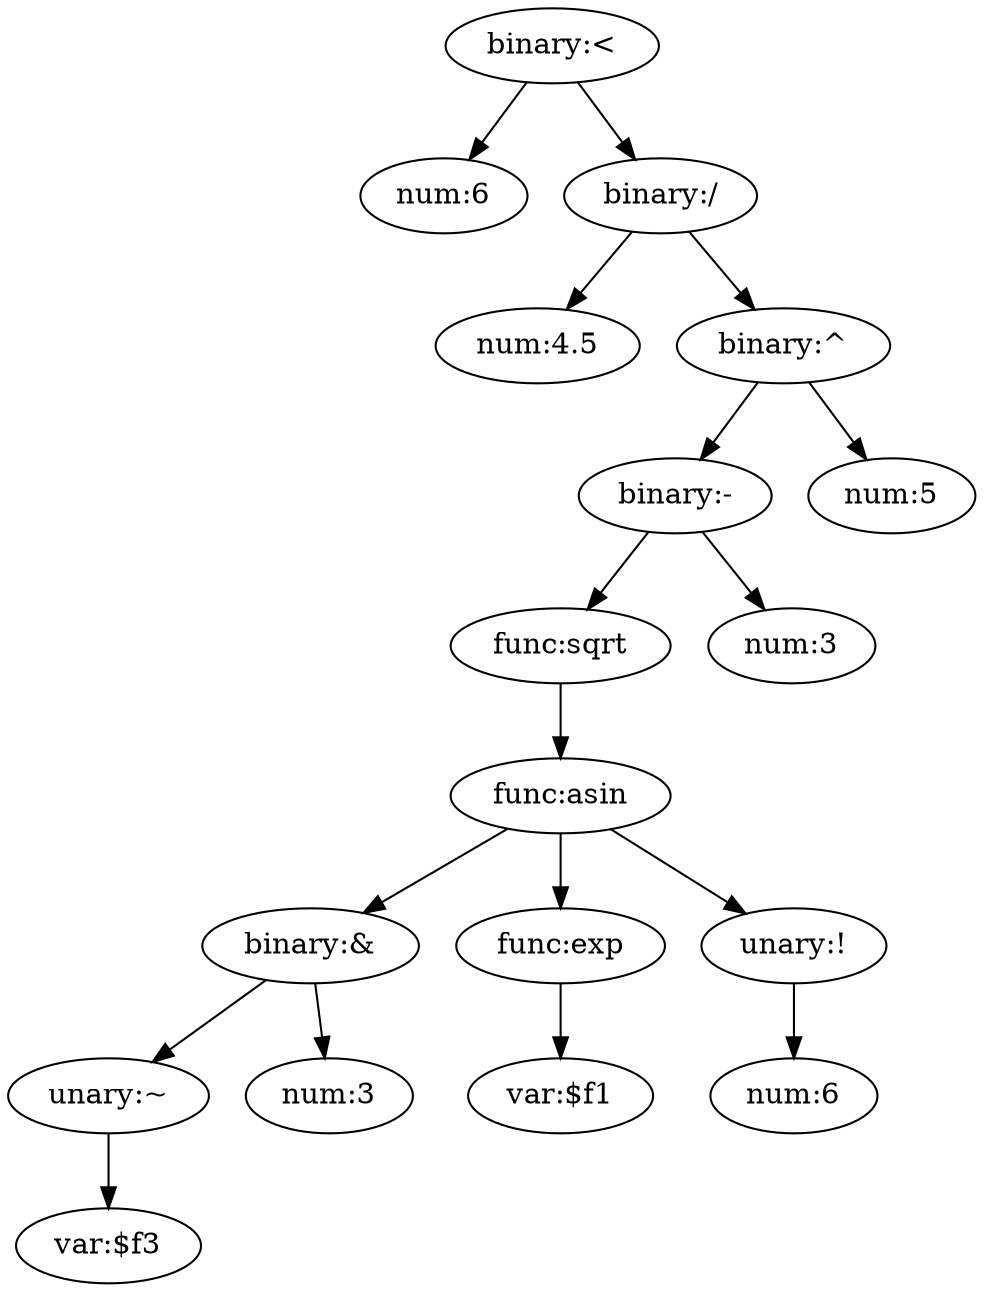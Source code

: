 /* Generated by GvGen v.1.0 (https://www.github.com/stricaud/gvgen) */

digraph G {
compound=true;
   node1 [label="binary:<"];
   node2 [label="num:6"];
   node3 [label="binary:/"];
   node4 [label="num:4.5"];
   node5 [label="binary:^"];
   node6 [label="binary:-"];
   node7 [label="func:sqrt"];
   node8 [label="func:asin"];
   node9 [label="binary:&"];
   node10 [label="unary:~"];
   node11 [label="var:$f3"];
   node12 [label="num:3"];
   node13 [label="func:exp"];
   node14 [label="var:$f1"];
   node15 [label="unary:!"];
   node16 [label="num:6"];
   node17 [label="num:3"];
   node18 [label="num:5"];
node1->node2;
node1->node3;
node3->node4;
node3->node5;
node5->node6;
node5->node18;
node6->node7;
node6->node17;
node7->node8;
node8->node9;
node8->node13;
node8->node15;
node9->node10;
node9->node12;
node10->node11;
node13->node14;
node15->node16;
}

